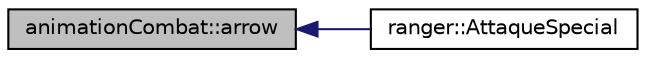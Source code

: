 digraph "animationCombat::arrow"
{
  edge [fontname="Helvetica",fontsize="10",labelfontname="Helvetica",labelfontsize="10"];
  node [fontname="Helvetica",fontsize="10",shape=record];
  rankdir="LR";
  Node5 [label="animationCombat::arrow",height=0.2,width=0.4,color="black", fillcolor="grey75", style="filled", fontcolor="black"];
  Node5 -> Node6 [dir="back",color="midnightblue",fontsize="10",style="solid"];
  Node6 [label="ranger::AttaqueSpecial",height=0.2,width=0.4,color="black", fillcolor="white", style="filled",URL="$classranger.html#ab460e3ff6701998d748fa9cbdb2fdf16",tooltip="lance l&#39;attaque headshot "];
}

